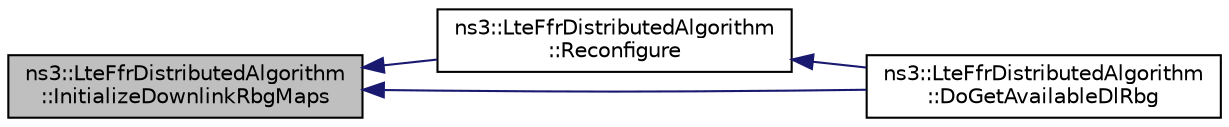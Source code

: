 digraph "ns3::LteFfrDistributedAlgorithm::InitializeDownlinkRbgMaps"
{
  edge [fontname="Helvetica",fontsize="10",labelfontname="Helvetica",labelfontsize="10"];
  node [fontname="Helvetica",fontsize="10",shape=record];
  rankdir="LR";
  Node1 [label="ns3::LteFfrDistributedAlgorithm\l::InitializeDownlinkRbgMaps",height=0.2,width=0.4,color="black", fillcolor="grey75", style="filled", fontcolor="black"];
  Node1 -> Node2 [dir="back",color="midnightblue",fontsize="10",style="solid"];
  Node2 [label="ns3::LteFfrDistributedAlgorithm\l::Reconfigure",height=0.2,width=0.4,color="black", fillcolor="white", style="filled",URL="$de/d67/classns3_1_1LteFfrDistributedAlgorithm.html#af1294432ff640dab00afc663fd830fef",tooltip="Automatic FR reconfiguration. "];
  Node2 -> Node3 [dir="back",color="midnightblue",fontsize="10",style="solid"];
  Node3 [label="ns3::LteFfrDistributedAlgorithm\l::DoGetAvailableDlRbg",height=0.2,width=0.4,color="black", fillcolor="white", style="filled",URL="$de/d67/classns3_1_1LteFfrDistributedAlgorithm.html#a4dbe109be9e3fcb461c67a80f4d0707c",tooltip="Implementation of LteFfrSapProvider::GetAvailableDlRbg. "];
  Node1 -> Node3 [dir="back",color="midnightblue",fontsize="10",style="solid"];
}
